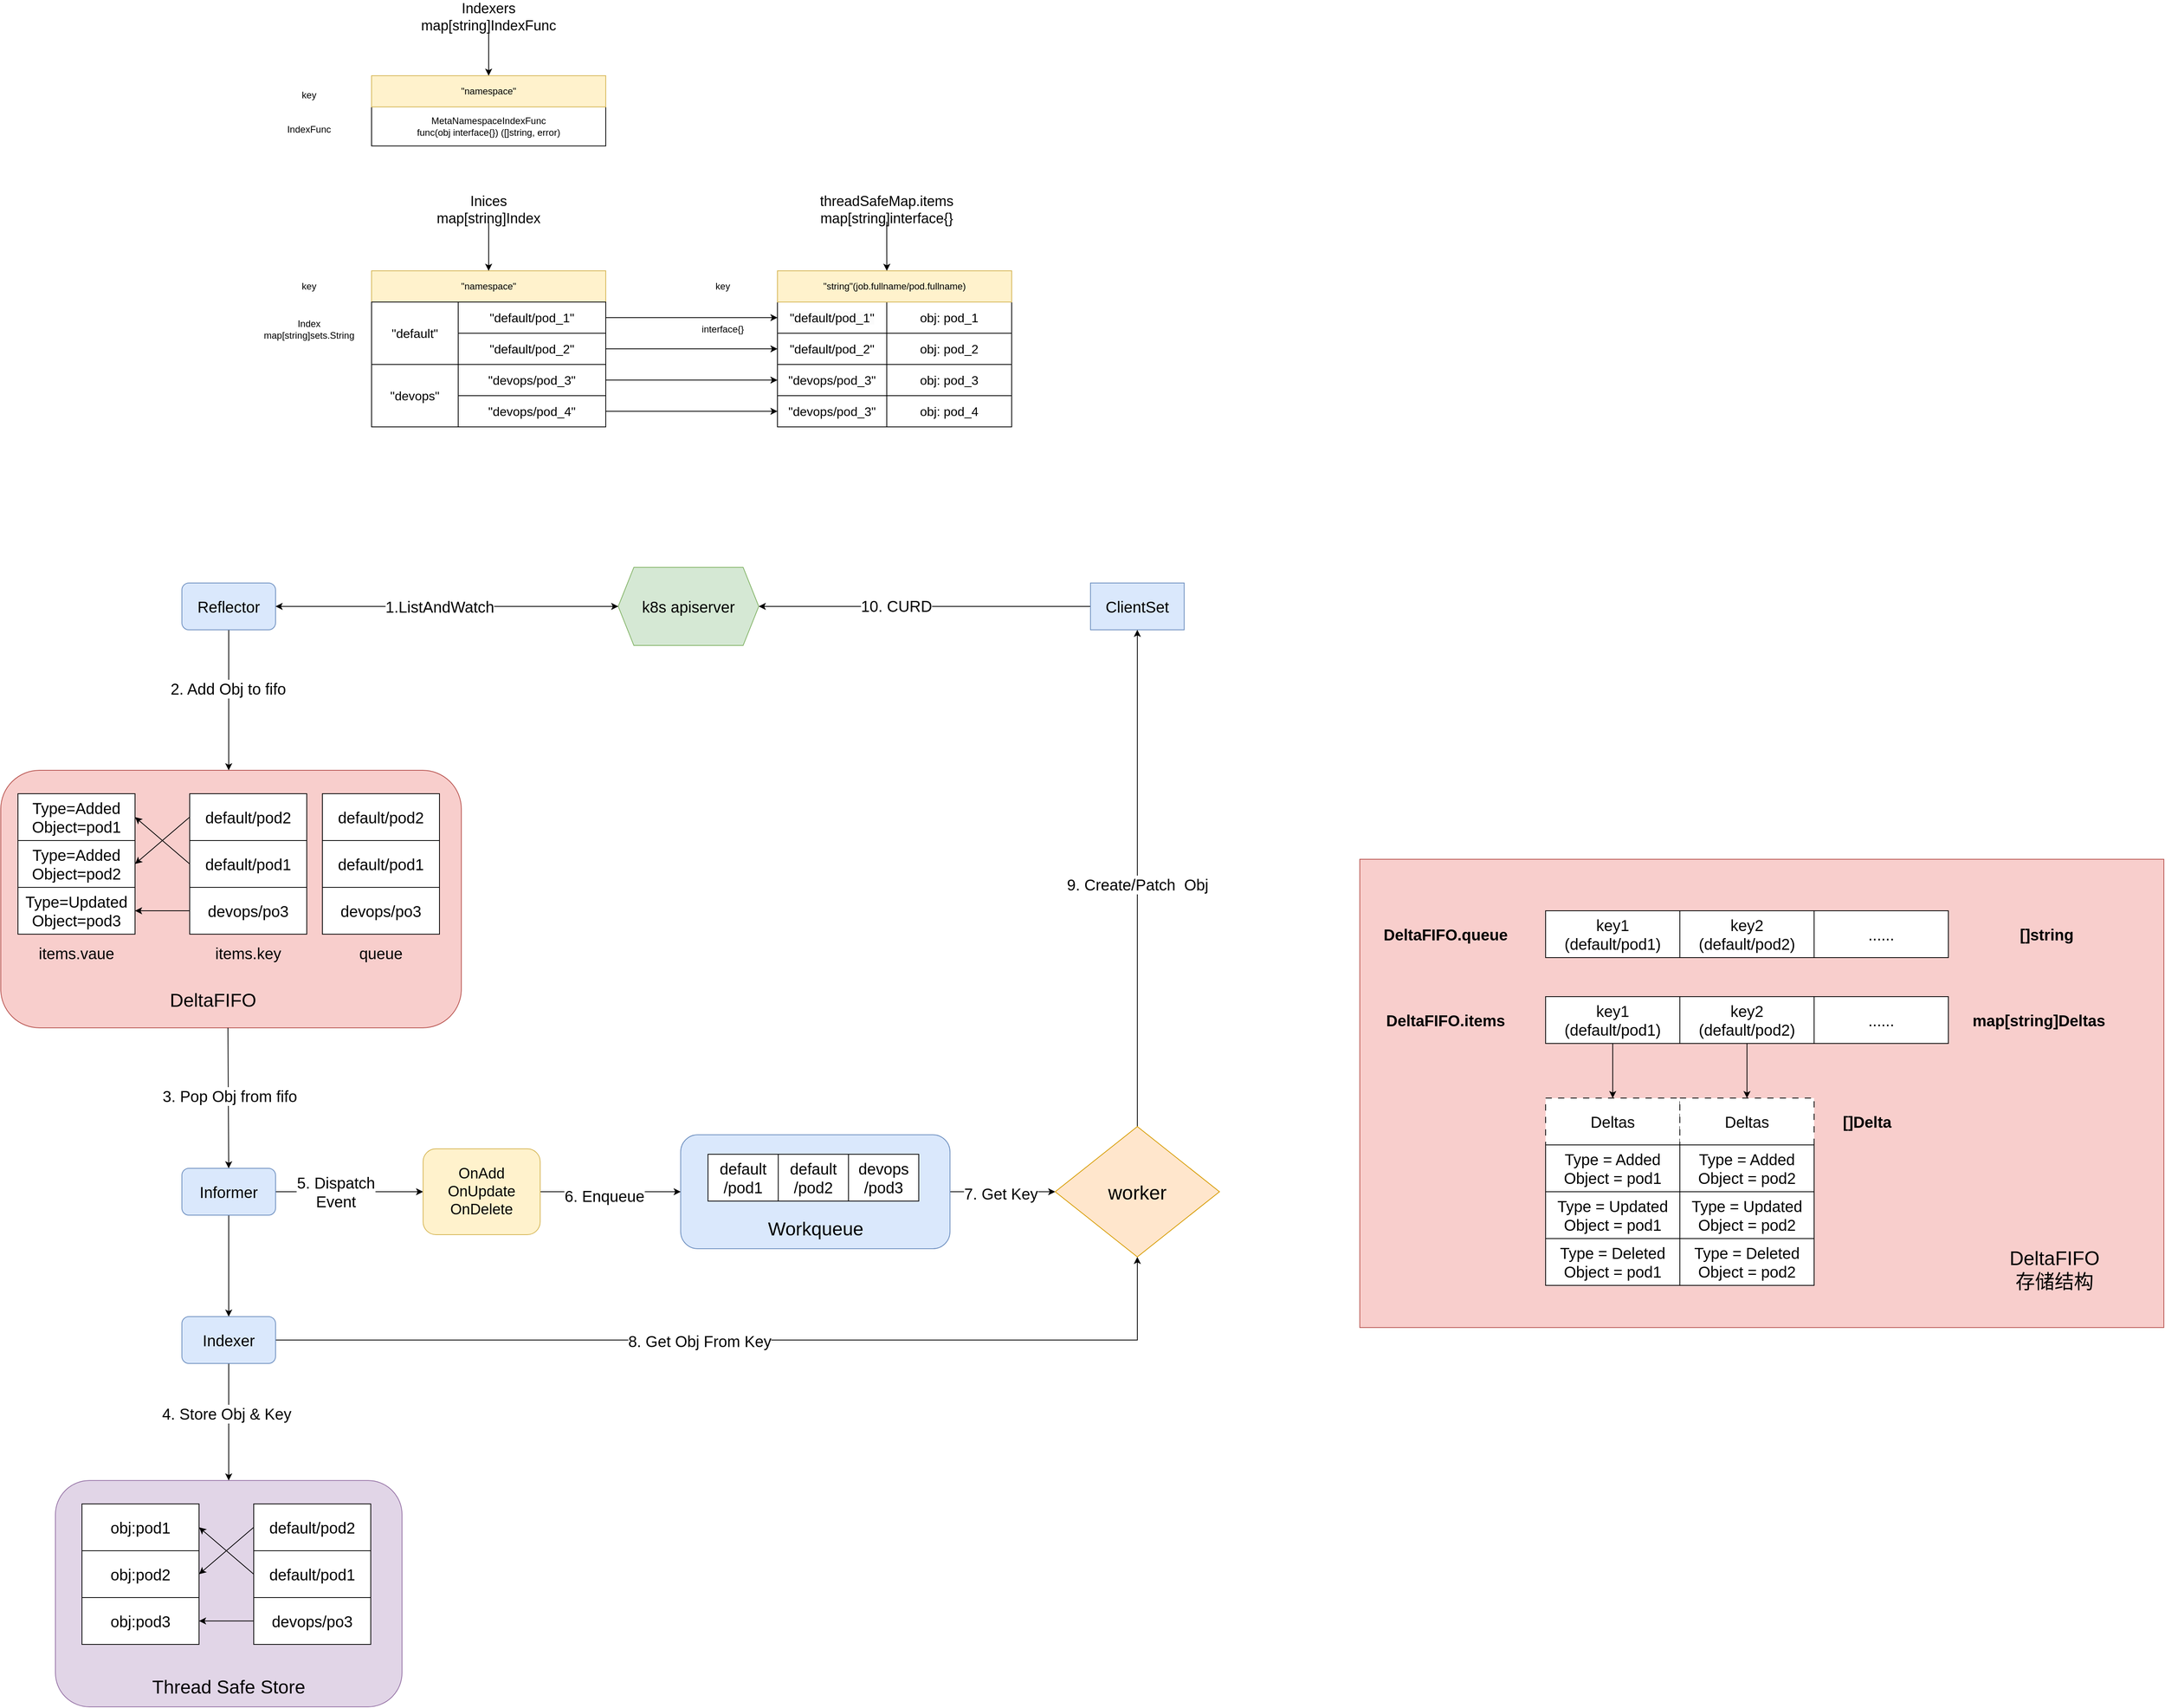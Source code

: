 <mxfile>
    <diagram id="RnHuC325a4hEHWrJK2lB" name="Page-1">
        <mxGraphModel dx="3220" dy="2670" grid="1" gridSize="10" guides="1" tooltips="1" connect="1" arrows="1" fold="1" page="1" pageScale="1" pageWidth="827" pageHeight="1169" math="0" shadow="0">
            <root>
                <mxCell id="0"/>
                <mxCell id="1" parent="0"/>
                <mxCell id="2" value="" style="rounded=0;whiteSpace=wrap;html=1;fillColor=#f8cecc;strokeColor=#b85450;" vertex="1" parent="1">
                    <mxGeometry x="1790" y="1154" width="1030" height="600" as="geometry"/>
                </mxCell>
                <mxCell id="3" style="edgeStyle=orthogonalEdgeStyle;rounded=0;orthogonalLoop=1;jettySize=auto;html=1;entryX=0;entryY=0.5;entryDx=0;entryDy=0;" edge="1" parent="1" source="5" target="110">
                    <mxGeometry relative="1" as="geometry"/>
                </mxCell>
                <mxCell id="4" value="&lt;font style=&quot;font-size: 20px;&quot;&gt;7. Get Key&lt;/font&gt;" style="edgeLabel;html=1;align=center;verticalAlign=middle;resizable=0;points=[];" vertex="1" connectable="0" parent="3">
                    <mxGeometry x="-0.164" y="-2" relative="1" as="geometry">
                        <mxPoint x="8" as="offset"/>
                    </mxGeometry>
                </mxCell>
                <mxCell id="5" value="" style="rounded=1;whiteSpace=wrap;html=1;fillColor=#dae8fc;strokeColor=#6c8ebf;" vertex="1" parent="1">
                    <mxGeometry x="920" y="1507" width="345" height="146" as="geometry"/>
                </mxCell>
                <mxCell id="6" value="" style="rounded=1;whiteSpace=wrap;html=1;fillColor=#f8cecc;strokeColor=#b85450;" vertex="1" parent="1">
                    <mxGeometry x="49" y="1040" width="590" height="330" as="geometry"/>
                </mxCell>
                <mxCell id="7" value="" style="rounded=1;whiteSpace=wrap;html=1;fillColor=#e1d5e7;strokeColor=#9673a6;" vertex="1" parent="1">
                    <mxGeometry x="119" y="1950" width="444" height="290" as="geometry"/>
                </mxCell>
                <mxCell id="8" style="edgeStyle=orthogonalEdgeStyle;rounded=0;orthogonalLoop=1;jettySize=auto;html=1;" edge="1" parent="1" target="82">
                    <mxGeometry relative="1" as="geometry">
                        <mxPoint x="340" y="1370" as="sourcePoint"/>
                    </mxGeometry>
                </mxCell>
                <mxCell id="9" value="&lt;font style=&quot;font-size: 20px;&quot;&gt;3. Pop Obj from fifo&lt;/font&gt;" style="edgeLabel;html=1;align=center;verticalAlign=middle;resizable=0;points=[];" vertex="1" connectable="0" parent="8">
                    <mxGeometry x="-0.047" y="1" relative="1" as="geometry">
                        <mxPoint y="1" as="offset"/>
                    </mxGeometry>
                </mxCell>
                <mxCell id="10" value="MetaNamespaceIndexFunc&lt;br&gt;func(obj interface{}) ([]string, error)" style="rounded=0;whiteSpace=wrap;html=1;" vertex="1" parent="1">
                    <mxGeometry x="524" y="190" width="300" height="50" as="geometry"/>
                </mxCell>
                <mxCell id="11" value="&quot;namespace&quot;" style="rounded=0;whiteSpace=wrap;html=1;fillColor=#fff2cc;strokeColor=#d6b656;" vertex="1" parent="1">
                    <mxGeometry x="524" y="150" width="300" height="40" as="geometry"/>
                </mxCell>
                <mxCell id="12" value="key" style="text;html=1;strokeColor=none;fillColor=none;align=center;verticalAlign=middle;whiteSpace=wrap;rounded=0;" vertex="1" parent="1">
                    <mxGeometry x="414" y="160" width="60" height="30" as="geometry"/>
                </mxCell>
                <mxCell id="13" value="IndexFunc" style="text;html=1;strokeColor=none;fillColor=none;align=center;verticalAlign=middle;whiteSpace=wrap;rounded=0;" vertex="1" parent="1">
                    <mxGeometry x="414" y="204" width="60" height="30" as="geometry"/>
                </mxCell>
                <mxCell id="14" value="" style="edgeStyle=orthogonalEdgeStyle;rounded=0;orthogonalLoop=1;jettySize=auto;html=1;" edge="1" parent="1" source="15" target="11">
                    <mxGeometry relative="1" as="geometry"/>
                </mxCell>
                <mxCell id="15" value="&lt;font style=&quot;font-size: 18px;&quot;&gt;Indexers&lt;br&gt;map[string]IndexFunc&lt;/font&gt;" style="text;html=1;strokeColor=none;fillColor=none;align=center;verticalAlign=middle;whiteSpace=wrap;rounded=0;" vertex="1" parent="1">
                    <mxGeometry x="644" y="60" width="60" height="30" as="geometry"/>
                </mxCell>
                <mxCell id="16" value="&quot;namespace&quot;" style="rounded=0;whiteSpace=wrap;html=1;fillColor=#fff2cc;strokeColor=#d6b656;" vertex="1" parent="1">
                    <mxGeometry x="524" y="400" width="300" height="40" as="geometry"/>
                </mxCell>
                <mxCell id="17" value="key" style="text;html=1;strokeColor=none;fillColor=none;align=center;verticalAlign=middle;whiteSpace=wrap;rounded=0;" vertex="1" parent="1">
                    <mxGeometry x="414" y="405" width="60" height="30" as="geometry"/>
                </mxCell>
                <mxCell id="18" value="Index&lt;br&gt;map[string]sets.String" style="text;html=1;strokeColor=none;fillColor=none;align=center;verticalAlign=middle;whiteSpace=wrap;rounded=0;" vertex="1" parent="1">
                    <mxGeometry x="414" y="460" width="60" height="30" as="geometry"/>
                </mxCell>
                <mxCell id="19" value="" style="edgeStyle=orthogonalEdgeStyle;rounded=0;orthogonalLoop=1;jettySize=auto;html=1;" edge="1" parent="1" source="20" target="16">
                    <mxGeometry relative="1" as="geometry"/>
                </mxCell>
                <mxCell id="20" value="Inices&lt;br style=&quot;font-size: 18px;&quot;&gt;map[string]Index" style="text;html=1;strokeColor=none;fillColor=none;align=center;verticalAlign=middle;whiteSpace=wrap;rounded=0;fontSize=18;" vertex="1" parent="1">
                    <mxGeometry x="644" y="307" width="60" height="30" as="geometry"/>
                </mxCell>
                <mxCell id="21" value="" style="shape=table;startSize=0;container=1;collapsible=0;childLayout=tableLayout;fontSize=16;" vertex="1" parent="1">
                    <mxGeometry x="524" y="440" width="300" height="160" as="geometry"/>
                </mxCell>
                <mxCell id="22" value="" style="shape=tableRow;horizontal=0;startSize=0;swimlaneHead=0;swimlaneBody=0;strokeColor=inherit;top=0;left=0;bottom=0;right=0;collapsible=0;dropTarget=0;fillColor=none;points=[[0,0.5],[1,0.5]];portConstraint=eastwest;fontSize=16;" vertex="1" parent="21">
                    <mxGeometry width="300" height="40" as="geometry"/>
                </mxCell>
                <mxCell id="23" value="&quot;default&quot;" style="shape=partialRectangle;html=1;whiteSpace=wrap;connectable=0;strokeColor=inherit;overflow=hidden;fillColor=none;top=0;left=0;bottom=0;right=0;pointerEvents=1;fontSize=16;rowspan=2;colspan=1;" vertex="1" parent="22">
                    <mxGeometry width="111" height="80" as="geometry">
                        <mxRectangle width="111" height="40" as="alternateBounds"/>
                    </mxGeometry>
                </mxCell>
                <mxCell id="24" value="&quot;default/pod_1&quot;" style="shape=partialRectangle;html=1;whiteSpace=wrap;connectable=0;strokeColor=inherit;overflow=hidden;fillColor=none;top=0;left=0;bottom=0;right=0;pointerEvents=1;fontSize=16;" vertex="1" parent="22">
                    <mxGeometry x="111" width="189" height="40" as="geometry">
                        <mxRectangle width="189" height="40" as="alternateBounds"/>
                    </mxGeometry>
                </mxCell>
                <mxCell id="25" value="" style="shape=tableRow;horizontal=0;startSize=0;swimlaneHead=0;swimlaneBody=0;strokeColor=inherit;top=0;left=0;bottom=0;right=0;collapsible=0;dropTarget=0;fillColor=none;points=[[0,0.5],[1,0.5]];portConstraint=eastwest;fontSize=16;" vertex="1" parent="21">
                    <mxGeometry y="40" width="300" height="40" as="geometry"/>
                </mxCell>
                <mxCell id="26" value="" style="shape=partialRectangle;html=1;whiteSpace=wrap;connectable=0;strokeColor=inherit;overflow=hidden;fillColor=none;top=0;left=0;bottom=0;right=0;pointerEvents=1;fontSize=16;" vertex="1" visible="0" parent="25">
                    <mxGeometry width="111" height="40" as="geometry">
                        <mxRectangle width="111" height="40" as="alternateBounds"/>
                    </mxGeometry>
                </mxCell>
                <mxCell id="27" value="&quot;default/pod_2&quot;" style="shape=partialRectangle;html=1;whiteSpace=wrap;connectable=0;strokeColor=inherit;overflow=hidden;fillColor=none;top=0;left=0;bottom=0;right=0;pointerEvents=1;fontSize=16;" vertex="1" parent="25">
                    <mxGeometry x="111" width="189" height="40" as="geometry">
                        <mxRectangle width="189" height="40" as="alternateBounds"/>
                    </mxGeometry>
                </mxCell>
                <mxCell id="28" value="" style="shape=tableRow;horizontal=0;startSize=0;swimlaneHead=0;swimlaneBody=0;strokeColor=inherit;top=0;left=0;bottom=0;right=0;collapsible=0;dropTarget=0;fillColor=none;points=[[0,0.5],[1,0.5]];portConstraint=eastwest;fontSize=16;" vertex="1" parent="21">
                    <mxGeometry y="80" width="300" height="40" as="geometry"/>
                </mxCell>
                <mxCell id="29" value="&quot;devops&quot;" style="shape=partialRectangle;html=1;whiteSpace=wrap;connectable=0;strokeColor=inherit;overflow=hidden;fillColor=none;top=0;left=0;bottom=0;right=0;pointerEvents=1;fontSize=16;rowspan=2;colspan=1;" vertex="1" parent="28">
                    <mxGeometry width="111" height="80" as="geometry">
                        <mxRectangle width="111" height="40" as="alternateBounds"/>
                    </mxGeometry>
                </mxCell>
                <mxCell id="30" value="&quot;devops/pod_3&quot;" style="shape=partialRectangle;html=1;whiteSpace=wrap;connectable=0;strokeColor=inherit;overflow=hidden;fillColor=none;top=0;left=0;bottom=0;right=0;pointerEvents=1;fontSize=16;" vertex="1" parent="28">
                    <mxGeometry x="111" width="189" height="40" as="geometry">
                        <mxRectangle width="189" height="40" as="alternateBounds"/>
                    </mxGeometry>
                </mxCell>
                <mxCell id="31" style="shape=tableRow;horizontal=0;startSize=0;swimlaneHead=0;swimlaneBody=0;strokeColor=inherit;top=0;left=0;bottom=0;right=0;collapsible=0;dropTarget=0;fillColor=none;points=[[0,0.5],[1,0.5]];portConstraint=eastwest;fontSize=16;" vertex="1" parent="21">
                    <mxGeometry y="120" width="300" height="40" as="geometry"/>
                </mxCell>
                <mxCell id="32" style="shape=partialRectangle;html=1;whiteSpace=wrap;connectable=0;strokeColor=inherit;overflow=hidden;fillColor=none;top=0;left=0;bottom=0;right=0;pointerEvents=1;fontSize=16;" vertex="1" visible="0" parent="31">
                    <mxGeometry width="111" height="40" as="geometry">
                        <mxRectangle width="111" height="40" as="alternateBounds"/>
                    </mxGeometry>
                </mxCell>
                <mxCell id="33" value="&quot;devops/pod_4&quot;" style="shape=partialRectangle;html=1;whiteSpace=wrap;connectable=0;strokeColor=inherit;overflow=hidden;fillColor=none;top=0;left=0;bottom=0;right=0;pointerEvents=1;fontSize=16;" vertex="1" parent="31">
                    <mxGeometry x="111" width="189" height="40" as="geometry">
                        <mxRectangle width="189" height="40" as="alternateBounds"/>
                    </mxGeometry>
                </mxCell>
                <mxCell id="34" value="" style="shape=table;startSize=0;container=1;collapsible=0;childLayout=tableLayout;fontSize=16;" vertex="1" parent="1">
                    <mxGeometry x="1044" y="440" width="300" height="160" as="geometry"/>
                </mxCell>
                <mxCell id="35" value="" style="shape=tableRow;horizontal=0;startSize=0;swimlaneHead=0;swimlaneBody=0;strokeColor=inherit;top=0;left=0;bottom=0;right=0;collapsible=0;dropTarget=0;fillColor=none;points=[[0,0.5],[1,0.5]];portConstraint=eastwest;fontSize=16;" vertex="1" parent="34">
                    <mxGeometry width="300" height="40" as="geometry"/>
                </mxCell>
                <mxCell id="36" value="&lt;meta charset=&quot;utf-8&quot;&gt;&lt;span style=&quot;color: rgb(0, 0, 0); font-family: Helvetica; font-size: 16px; font-style: normal; font-variant-ligatures: normal; font-variant-caps: normal; font-weight: 400; letter-spacing: normal; orphans: 2; text-align: center; text-indent: 0px; text-transform: none; widows: 2; word-spacing: 0px; -webkit-text-stroke-width: 0px; background-color: rgb(251, 251, 251); text-decoration-thickness: initial; text-decoration-style: initial; text-decoration-color: initial; float: none; display: inline !important;&quot;&gt;&quot;default/pod_1&quot;&lt;/span&gt;" style="shape=partialRectangle;html=1;whiteSpace=wrap;connectable=0;strokeColor=inherit;overflow=hidden;fillColor=none;top=0;left=0;bottom=0;right=0;pointerEvents=1;fontSize=16;" vertex="1" parent="35">
                    <mxGeometry width="140" height="40" as="geometry">
                        <mxRectangle width="140" height="40" as="alternateBounds"/>
                    </mxGeometry>
                </mxCell>
                <mxCell id="37" value="obj: pod_1" style="shape=partialRectangle;html=1;whiteSpace=wrap;connectable=0;strokeColor=inherit;overflow=hidden;fillColor=none;top=0;left=0;bottom=0;right=0;pointerEvents=1;fontSize=16;" vertex="1" parent="35">
                    <mxGeometry x="140" width="160" height="40" as="geometry">
                        <mxRectangle width="160" height="40" as="alternateBounds"/>
                    </mxGeometry>
                </mxCell>
                <mxCell id="38" value="" style="shape=tableRow;horizontal=0;startSize=0;swimlaneHead=0;swimlaneBody=0;strokeColor=inherit;top=0;left=0;bottom=0;right=0;collapsible=0;dropTarget=0;fillColor=none;points=[[0,0.5],[1,0.5]];portConstraint=eastwest;fontSize=16;" vertex="1" parent="34">
                    <mxGeometry y="40" width="300" height="40" as="geometry"/>
                </mxCell>
                <mxCell id="39" value="&quot;default/pod_2&quot;" style="shape=partialRectangle;html=1;whiteSpace=wrap;connectable=0;strokeColor=inherit;overflow=hidden;fillColor=none;top=0;left=0;bottom=0;right=0;pointerEvents=1;fontSize=16;" vertex="1" parent="38">
                    <mxGeometry width="140" height="40" as="geometry">
                        <mxRectangle width="140" height="40" as="alternateBounds"/>
                    </mxGeometry>
                </mxCell>
                <mxCell id="40" value="obj: pod_2" style="shape=partialRectangle;html=1;whiteSpace=wrap;connectable=0;strokeColor=inherit;overflow=hidden;fillColor=none;top=0;left=0;bottom=0;right=0;pointerEvents=1;fontSize=16;" vertex="1" parent="38">
                    <mxGeometry x="140" width="160" height="40" as="geometry">
                        <mxRectangle width="160" height="40" as="alternateBounds"/>
                    </mxGeometry>
                </mxCell>
                <mxCell id="41" value="" style="shape=tableRow;horizontal=0;startSize=0;swimlaneHead=0;swimlaneBody=0;strokeColor=inherit;top=0;left=0;bottom=0;right=0;collapsible=0;dropTarget=0;fillColor=none;points=[[0,0.5],[1,0.5]];portConstraint=eastwest;fontSize=16;" vertex="1" parent="34">
                    <mxGeometry y="80" width="300" height="40" as="geometry"/>
                </mxCell>
                <mxCell id="42" value="&quot;devops/pod_3&quot;" style="shape=partialRectangle;html=1;whiteSpace=wrap;connectable=0;strokeColor=inherit;overflow=hidden;fillColor=none;top=0;left=0;bottom=0;right=0;pointerEvents=1;fontSize=16;" vertex="1" parent="41">
                    <mxGeometry width="140" height="40" as="geometry">
                        <mxRectangle width="140" height="40" as="alternateBounds"/>
                    </mxGeometry>
                </mxCell>
                <mxCell id="43" value="obj: pod_3" style="shape=partialRectangle;html=1;whiteSpace=wrap;connectable=0;strokeColor=inherit;overflow=hidden;fillColor=none;top=0;left=0;bottom=0;right=0;pointerEvents=1;fontSize=16;" vertex="1" parent="41">
                    <mxGeometry x="140" width="160" height="40" as="geometry">
                        <mxRectangle width="160" height="40" as="alternateBounds"/>
                    </mxGeometry>
                </mxCell>
                <mxCell id="44" style="shape=tableRow;horizontal=0;startSize=0;swimlaneHead=0;swimlaneBody=0;strokeColor=inherit;top=0;left=0;bottom=0;right=0;collapsible=0;dropTarget=0;fillColor=none;points=[[0,0.5],[1,0.5]];portConstraint=eastwest;fontSize=16;" vertex="1" parent="34">
                    <mxGeometry y="120" width="300" height="40" as="geometry"/>
                </mxCell>
                <mxCell id="45" value="&quot;devops/pod_3&quot;" style="shape=partialRectangle;html=1;whiteSpace=wrap;connectable=0;strokeColor=inherit;overflow=hidden;fillColor=none;top=0;left=0;bottom=0;right=0;pointerEvents=1;fontSize=16;" vertex="1" parent="44">
                    <mxGeometry width="140" height="40" as="geometry">
                        <mxRectangle width="140" height="40" as="alternateBounds"/>
                    </mxGeometry>
                </mxCell>
                <mxCell id="46" value="obj: pod_4" style="shape=partialRectangle;html=1;whiteSpace=wrap;connectable=0;strokeColor=inherit;overflow=hidden;fillColor=none;top=0;left=0;bottom=0;right=0;pointerEvents=1;fontSize=16;" vertex="1" parent="44">
                    <mxGeometry x="140" width="160" height="40" as="geometry">
                        <mxRectangle width="160" height="40" as="alternateBounds"/>
                    </mxGeometry>
                </mxCell>
                <mxCell id="47" value="&quot;string&quot;(job.fullname/pod.fullname)" style="rounded=0;whiteSpace=wrap;html=1;fillColor=#fff2cc;strokeColor=#d6b656;" vertex="1" parent="1">
                    <mxGeometry x="1044" y="400" width="300" height="40" as="geometry"/>
                </mxCell>
                <mxCell id="48" value="key" style="text;html=1;strokeColor=none;fillColor=none;align=center;verticalAlign=middle;whiteSpace=wrap;rounded=0;" vertex="1" parent="1">
                    <mxGeometry x="944" y="405" width="60" height="30" as="geometry"/>
                </mxCell>
                <mxCell id="49" value="interface{}" style="text;html=1;strokeColor=none;fillColor=none;align=center;verticalAlign=middle;whiteSpace=wrap;rounded=0;" vertex="1" parent="1">
                    <mxGeometry x="944" y="460" width="60" height="30" as="geometry"/>
                </mxCell>
                <mxCell id="50" value="&lt;font style=&quot;font-size: 18px;&quot;&gt;threadSafeMap.items&lt;br&gt;map[string]interface{}&lt;/font&gt;" style="text;html=1;strokeColor=none;fillColor=none;align=center;verticalAlign=middle;whiteSpace=wrap;rounded=0;" vertex="1" parent="1">
                    <mxGeometry x="1154" y="307" width="60" height="30" as="geometry"/>
                </mxCell>
                <mxCell id="51" style="edgeStyle=orthogonalEdgeStyle;rounded=0;orthogonalLoop=1;jettySize=auto;html=1;entryX=0.467;entryY=0;entryDx=0;entryDy=0;entryPerimeter=0;" edge="1" parent="1" source="50" target="47">
                    <mxGeometry relative="1" as="geometry"/>
                </mxCell>
                <mxCell id="52" style="edgeStyle=orthogonalEdgeStyle;rounded=0;orthogonalLoop=1;jettySize=auto;html=1;entryX=0;entryY=0.5;entryDx=0;entryDy=0;" edge="1" parent="1" source="22" target="35">
                    <mxGeometry relative="1" as="geometry"/>
                </mxCell>
                <mxCell id="53" style="edgeStyle=orthogonalEdgeStyle;rounded=0;orthogonalLoop=1;jettySize=auto;html=1;entryX=0;entryY=0.5;entryDx=0;entryDy=0;" edge="1" parent="1" source="25" target="38">
                    <mxGeometry relative="1" as="geometry"/>
                </mxCell>
                <mxCell id="54" style="edgeStyle=orthogonalEdgeStyle;rounded=0;orthogonalLoop=1;jettySize=auto;html=1;" edge="1" parent="1" source="28" target="41">
                    <mxGeometry relative="1" as="geometry"/>
                </mxCell>
                <mxCell id="55" style="edgeStyle=orthogonalEdgeStyle;rounded=0;orthogonalLoop=1;jettySize=auto;html=1;entryX=0;entryY=0.5;entryDx=0;entryDy=0;" edge="1" parent="1" source="31" target="44">
                    <mxGeometry relative="1" as="geometry"/>
                </mxCell>
                <mxCell id="56" style="edgeStyle=orthogonalEdgeStyle;rounded=0;orthogonalLoop=1;jettySize=auto;html=1;entryX=1;entryY=0.5;entryDx=0;entryDy=0;" edge="1" parent="1" source="57" target="62">
                    <mxGeometry relative="1" as="geometry"/>
                </mxCell>
                <mxCell id="57" value="&lt;font style=&quot;font-size: 20px;&quot;&gt;k8s apiserver&lt;/font&gt;" style="shape=hexagon;perimeter=hexagonPerimeter2;whiteSpace=wrap;html=1;fixedSize=1;fillColor=#d5e8d4;strokeColor=#82b366;" vertex="1" parent="1">
                    <mxGeometry x="840" y="780" width="180" height="100" as="geometry"/>
                </mxCell>
                <mxCell id="58" style="edgeStyle=orthogonalEdgeStyle;rounded=0;orthogonalLoop=1;jettySize=auto;html=1;" edge="1" parent="1" source="62">
                    <mxGeometry relative="1" as="geometry">
                        <mxPoint x="341" y="1040" as="targetPoint"/>
                    </mxGeometry>
                </mxCell>
                <mxCell id="59" value="&lt;font style=&quot;font-size: 20px;&quot;&gt;2. Add Obj to fifo&lt;/font&gt;" style="edgeLabel;html=1;align=center;verticalAlign=middle;resizable=0;points=[];" vertex="1" connectable="0" parent="58">
                    <mxGeometry x="-0.188" y="-1" relative="1" as="geometry">
                        <mxPoint y="1" as="offset"/>
                    </mxGeometry>
                </mxCell>
                <mxCell id="60" style="edgeStyle=orthogonalEdgeStyle;rounded=0;orthogonalLoop=1;jettySize=auto;html=1;" edge="1" parent="1" source="62" target="57">
                    <mxGeometry relative="1" as="geometry"/>
                </mxCell>
                <mxCell id="61" value="&lt;font style=&quot;font-size: 20px;&quot;&gt;1.ListAndWatch&lt;/font&gt;" style="edgeLabel;html=1;align=center;verticalAlign=middle;resizable=0;points=[];" vertex="1" connectable="0" parent="60">
                    <mxGeometry x="-0.171" y="-6" relative="1" as="geometry">
                        <mxPoint x="28" y="-6" as="offset"/>
                    </mxGeometry>
                </mxCell>
                <mxCell id="62" value="&lt;font style=&quot;font-size: 20px;&quot;&gt;Reflector&lt;/font&gt;" style="rounded=1;whiteSpace=wrap;html=1;fillColor=#dae8fc;strokeColor=#6c8ebf;" vertex="1" parent="1">
                    <mxGeometry x="281" y="800" width="120" height="60" as="geometry"/>
                </mxCell>
                <mxCell id="63" value="&lt;font style=&quot;font-size: 20px;&quot;&gt;Type=Added&lt;/font&gt;&lt;div style=&quot;font-size: 20px;&quot;&gt;&lt;font style=&quot;font-size: 20px;&quot;&gt;Object=pod1&lt;/font&gt;&lt;/div&gt;" style="rounded=0;whiteSpace=wrap;html=1;" vertex="1" parent="1">
                    <mxGeometry x="71" y="1070" width="150" height="60" as="geometry"/>
                </mxCell>
                <mxCell id="64" value="&lt;font style=&quot;font-size: 20px;&quot;&gt;Type=Added&lt;/font&gt;&lt;div style=&quot;font-size: 20px;&quot;&gt;&lt;font style=&quot;font-size: 20px;&quot;&gt;Object=pod2&lt;/font&gt;&lt;/div&gt;" style="rounded=0;whiteSpace=wrap;html=1;" vertex="1" parent="1">
                    <mxGeometry x="71" y="1130" width="150" height="60" as="geometry"/>
                </mxCell>
                <mxCell id="65" value="&lt;font style=&quot;font-size: 20px;&quot;&gt;Type=Updated&lt;/font&gt;&lt;div style=&quot;font-size: 20px;&quot;&gt;&lt;font style=&quot;font-size: 20px;&quot;&gt;Object=pod3&lt;/font&gt;&lt;/div&gt;" style="rounded=0;whiteSpace=wrap;html=1;" vertex="1" parent="1">
                    <mxGeometry x="71" y="1190" width="150" height="60" as="geometry"/>
                </mxCell>
                <mxCell id="66" style="rounded=0;orthogonalLoop=1;jettySize=auto;html=1;exitX=0;exitY=0.5;exitDx=0;exitDy=0;entryX=1;entryY=0.5;entryDx=0;entryDy=0;" edge="1" parent="1" source="67" target="64">
                    <mxGeometry relative="1" as="geometry"/>
                </mxCell>
                <mxCell id="67" value="&lt;span style=&quot;font-size: 20px;&quot;&gt;default/pod2&lt;/span&gt;" style="rounded=0;whiteSpace=wrap;html=1;" vertex="1" parent="1">
                    <mxGeometry x="291" y="1070" width="150" height="60" as="geometry"/>
                </mxCell>
                <mxCell id="68" style="rounded=0;orthogonalLoop=1;jettySize=auto;html=1;entryX=1;entryY=0.5;entryDx=0;entryDy=0;exitX=0;exitY=0.5;exitDx=0;exitDy=0;" edge="1" parent="1" source="69" target="63">
                    <mxGeometry relative="1" as="geometry"/>
                </mxCell>
                <mxCell id="69" value="&lt;span style=&quot;font-size: 20px;&quot;&gt;default/pod1&lt;/span&gt;" style="rounded=0;whiteSpace=wrap;html=1;" vertex="1" parent="1">
                    <mxGeometry x="291" y="1130" width="150" height="60" as="geometry"/>
                </mxCell>
                <mxCell id="70" style="edgeStyle=orthogonalEdgeStyle;rounded=0;orthogonalLoop=1;jettySize=auto;html=1;entryX=1;entryY=0.5;entryDx=0;entryDy=0;" edge="1" parent="1" source="71" target="65">
                    <mxGeometry relative="1" as="geometry"/>
                </mxCell>
                <mxCell id="71" value="&lt;span style=&quot;font-size: 20px;&quot;&gt;devops/po3&lt;/span&gt;" style="rounded=0;whiteSpace=wrap;html=1;" vertex="1" parent="1">
                    <mxGeometry x="291" y="1190" width="150" height="60" as="geometry"/>
                </mxCell>
                <mxCell id="72" value="&lt;span style=&quot;font-size: 20px;&quot;&gt;default/pod2&lt;/span&gt;" style="rounded=0;whiteSpace=wrap;html=1;" vertex="1" parent="1">
                    <mxGeometry x="461" y="1070" width="150" height="60" as="geometry"/>
                </mxCell>
                <mxCell id="73" value="&lt;span style=&quot;font-size: 20px;&quot;&gt;default/pod1&lt;/span&gt;" style="rounded=0;whiteSpace=wrap;html=1;" vertex="1" parent="1">
                    <mxGeometry x="461" y="1130" width="150" height="60" as="geometry"/>
                </mxCell>
                <mxCell id="74" value="&lt;span style=&quot;font-size: 20px;&quot;&gt;devops/po3&lt;/span&gt;" style="rounded=0;whiteSpace=wrap;html=1;" vertex="1" parent="1">
                    <mxGeometry x="461" y="1190" width="150" height="60" as="geometry"/>
                </mxCell>
                <mxCell id="75" value="&lt;font style=&quot;font-size: 20px;&quot;&gt;items.vaue&lt;/font&gt;" style="text;html=1;align=center;verticalAlign=middle;whiteSpace=wrap;rounded=0;" vertex="1" parent="1">
                    <mxGeometry x="116" y="1259" width="60" height="30" as="geometry"/>
                </mxCell>
                <mxCell id="76" value="&lt;font style=&quot;font-size: 20px;&quot;&gt;items.key&lt;/font&gt;" style="text;html=1;align=center;verticalAlign=middle;whiteSpace=wrap;rounded=0;" vertex="1" parent="1">
                    <mxGeometry x="336" y="1259" width="60" height="30" as="geometry"/>
                </mxCell>
                <mxCell id="77" value="&lt;span style=&quot;font-size: 20px;&quot;&gt;queue&lt;/span&gt;" style="text;html=1;align=center;verticalAlign=middle;whiteSpace=wrap;rounded=0;" vertex="1" parent="1">
                    <mxGeometry x="506" y="1259" width="60" height="30" as="geometry"/>
                </mxCell>
                <mxCell id="78" value="&lt;font style=&quot;font-size: 24px;&quot;&gt;DeltaFIFO&lt;/font&gt;" style="text;html=1;align=center;verticalAlign=middle;whiteSpace=wrap;rounded=0;" vertex="1" parent="1">
                    <mxGeometry x="291" y="1320" width="60" height="30" as="geometry"/>
                </mxCell>
                <mxCell id="79" style="edgeStyle=orthogonalEdgeStyle;rounded=0;orthogonalLoop=1;jettySize=auto;html=1;" edge="1" parent="1" source="82" target="87">
                    <mxGeometry relative="1" as="geometry"/>
                </mxCell>
                <mxCell id="80" style="edgeStyle=orthogonalEdgeStyle;rounded=0;orthogonalLoop=1;jettySize=auto;html=1;entryX=0;entryY=0.5;entryDx=0;entryDy=0;" edge="1" parent="1" source="82" target="100">
                    <mxGeometry relative="1" as="geometry"/>
                </mxCell>
                <mxCell id="81" value="&lt;font style=&quot;font-size: 20px;&quot;&gt;5. Dispatch&lt;/font&gt;&lt;div style=&quot;font-size: 20px;&quot;&gt;&lt;font style=&quot;font-size: 20px;&quot;&gt;Event&lt;/font&gt;&lt;/div&gt;" style="edgeLabel;html=1;align=center;verticalAlign=middle;resizable=0;points=[];" vertex="1" connectable="0" parent="80">
                    <mxGeometry x="-0.187" relative="1" as="geometry">
                        <mxPoint as="offset"/>
                    </mxGeometry>
                </mxCell>
                <mxCell id="82" value="&lt;font style=&quot;font-size: 20px;&quot;&gt;Informer&lt;/font&gt;" style="rounded=1;whiteSpace=wrap;html=1;fillColor=#dae8fc;strokeColor=#6c8ebf;" vertex="1" parent="1">
                    <mxGeometry x="281" y="1550" width="120" height="60" as="geometry"/>
                </mxCell>
                <mxCell id="83" style="edgeStyle=orthogonalEdgeStyle;rounded=0;orthogonalLoop=1;jettySize=auto;html=1;entryX=0.5;entryY=0;entryDx=0;entryDy=0;" edge="1" parent="1" source="87" target="7">
                    <mxGeometry relative="1" as="geometry"/>
                </mxCell>
                <mxCell id="84" value="&lt;font style=&quot;font-size: 20px;&quot;&gt;4. Store Obj &amp;amp; Key&lt;/font&gt;" style="edgeLabel;html=1;align=center;verticalAlign=middle;resizable=0;points=[];" vertex="1" connectable="0" parent="83">
                    <mxGeometry x="-0.169" y="-3" relative="1" as="geometry">
                        <mxPoint y="1" as="offset"/>
                    </mxGeometry>
                </mxCell>
                <mxCell id="85" style="edgeStyle=orthogonalEdgeStyle;rounded=0;orthogonalLoop=1;jettySize=auto;html=1;entryX=0.5;entryY=1;entryDx=0;entryDy=0;" edge="1" parent="1" source="87" target="110">
                    <mxGeometry relative="1" as="geometry"/>
                </mxCell>
                <mxCell id="86" value="&lt;font style=&quot;font-size: 20px;&quot;&gt;8. Get Obj From Key&lt;/font&gt;" style="edgeLabel;html=1;align=center;verticalAlign=middle;resizable=0;points=[];" vertex="1" connectable="0" parent="85">
                    <mxGeometry x="-0.104" y="-1" relative="1" as="geometry">
                        <mxPoint as="offset"/>
                    </mxGeometry>
                </mxCell>
                <mxCell id="87" value="&lt;font style=&quot;font-size: 20px;&quot;&gt;Indexer&lt;/font&gt;" style="rounded=1;whiteSpace=wrap;html=1;fillColor=#dae8fc;strokeColor=#6c8ebf;" vertex="1" parent="1">
                    <mxGeometry x="281" y="1740" width="120" height="60" as="geometry"/>
                </mxCell>
                <mxCell id="88" value="&lt;span style=&quot;font-size: 20px;&quot;&gt;obj:pod1&lt;/span&gt;" style="rounded=0;whiteSpace=wrap;html=1;" vertex="1" parent="1">
                    <mxGeometry x="153" y="1980" width="150" height="60" as="geometry"/>
                </mxCell>
                <mxCell id="89" value="&lt;span style=&quot;font-size: 20px;&quot;&gt;obj:pod2&lt;/span&gt;" style="rounded=0;whiteSpace=wrap;html=1;" vertex="1" parent="1">
                    <mxGeometry x="153" y="2040" width="150" height="60" as="geometry"/>
                </mxCell>
                <mxCell id="90" value="&lt;span style=&quot;font-size: 20px;&quot;&gt;obj:pod3&lt;/span&gt;" style="rounded=0;whiteSpace=wrap;html=1;" vertex="1" parent="1">
                    <mxGeometry x="153" y="2100" width="150" height="60" as="geometry"/>
                </mxCell>
                <mxCell id="91" style="rounded=0;orthogonalLoop=1;jettySize=auto;html=1;exitX=0;exitY=0.5;exitDx=0;exitDy=0;entryX=1;entryY=0.5;entryDx=0;entryDy=0;" edge="1" parent="1" source="92" target="89">
                    <mxGeometry relative="1" as="geometry"/>
                </mxCell>
                <mxCell id="92" value="&lt;span style=&quot;font-size: 20px;&quot;&gt;default/pod2&lt;/span&gt;" style="rounded=0;whiteSpace=wrap;html=1;" vertex="1" parent="1">
                    <mxGeometry x="373" y="1980" width="150" height="60" as="geometry"/>
                </mxCell>
                <mxCell id="93" style="rounded=0;orthogonalLoop=1;jettySize=auto;html=1;entryX=1;entryY=0.5;entryDx=0;entryDy=0;exitX=0;exitY=0.5;exitDx=0;exitDy=0;" edge="1" parent="1" source="94" target="88">
                    <mxGeometry relative="1" as="geometry"/>
                </mxCell>
                <mxCell id="94" value="&lt;span style=&quot;font-size: 20px;&quot;&gt;default/pod1&lt;/span&gt;" style="rounded=0;whiteSpace=wrap;html=1;" vertex="1" parent="1">
                    <mxGeometry x="373" y="2040" width="150" height="60" as="geometry"/>
                </mxCell>
                <mxCell id="95" style="edgeStyle=orthogonalEdgeStyle;rounded=0;orthogonalLoop=1;jettySize=auto;html=1;entryX=1;entryY=0.5;entryDx=0;entryDy=0;" edge="1" parent="1" source="96" target="90">
                    <mxGeometry relative="1" as="geometry"/>
                </mxCell>
                <mxCell id="96" value="&lt;span style=&quot;font-size: 20px;&quot;&gt;devops/po3&lt;/span&gt;" style="rounded=0;whiteSpace=wrap;html=1;" vertex="1" parent="1">
                    <mxGeometry x="373" y="2100" width="150" height="60" as="geometry"/>
                </mxCell>
                <mxCell id="97" value="&lt;font style=&quot;font-size: 24px;&quot;&gt;Thread Safe Store&lt;/font&gt;" style="text;html=1;align=center;verticalAlign=middle;whiteSpace=wrap;rounded=0;" vertex="1" parent="1">
                    <mxGeometry x="221" y="2200" width="240" height="30" as="geometry"/>
                </mxCell>
                <mxCell id="98" style="edgeStyle=orthogonalEdgeStyle;rounded=0;orthogonalLoop=1;jettySize=auto;html=1;entryX=0;entryY=0.5;entryDx=0;entryDy=0;" edge="1" parent="1" source="100" target="5">
                    <mxGeometry relative="1" as="geometry"/>
                </mxCell>
                <mxCell id="99" value="&lt;font style=&quot;font-size: 20px;&quot;&gt;6. Enqueue&lt;/font&gt;" style="edgeLabel;html=1;align=center;verticalAlign=middle;resizable=0;points=[];" vertex="1" connectable="0" parent="98">
                    <mxGeometry x="-0.096" y="-5" relative="1" as="geometry">
                        <mxPoint as="offset"/>
                    </mxGeometry>
                </mxCell>
                <mxCell id="100" value="&lt;font style=&quot;font-size: 19px;&quot;&gt;OnAdd&lt;/font&gt;&lt;div style=&quot;font-size: 19px;&quot;&gt;&lt;font style=&quot;font-size: 19px;&quot;&gt;OnUpdate&lt;/font&gt;&lt;/div&gt;&lt;div style=&quot;font-size: 19px;&quot;&gt;&lt;font style=&quot;font-size: 19px;&quot;&gt;OnDelete&lt;/font&gt;&lt;/div&gt;" style="rounded=1;whiteSpace=wrap;html=1;fillColor=#fff2cc;strokeColor=#d6b656;" vertex="1" parent="1">
                    <mxGeometry x="590" y="1525" width="150" height="110" as="geometry"/>
                </mxCell>
                <mxCell id="101" value="&lt;span style=&quot;font-size: 20px;&quot;&gt;default&lt;/span&gt;&lt;div&gt;&lt;span style=&quot;font-size: 20px;&quot;&gt;/pod1&lt;/span&gt;&lt;/div&gt;" style="rounded=0;whiteSpace=wrap;html=1;" vertex="1" parent="1">
                    <mxGeometry x="955" y="1532" width="90" height="60" as="geometry"/>
                </mxCell>
                <mxCell id="102" value="&lt;span style=&quot;font-size: 20px;&quot;&gt;default&lt;/span&gt;&lt;div&gt;&lt;span style=&quot;font-size: 20px;&quot;&gt;/pod2&lt;/span&gt;&lt;/div&gt;" style="rounded=0;whiteSpace=wrap;html=1;" vertex="1" parent="1">
                    <mxGeometry x="1045" y="1532" width="90" height="60" as="geometry"/>
                </mxCell>
                <mxCell id="103" value="&lt;span style=&quot;font-size: 20px;&quot;&gt;devops&lt;/span&gt;&lt;div&gt;&lt;span style=&quot;font-size: 20px;&quot;&gt;/pod3&lt;/span&gt;&lt;/div&gt;" style="rounded=0;whiteSpace=wrap;html=1;" vertex="1" parent="1">
                    <mxGeometry x="1135" y="1532" width="90" height="60" as="geometry"/>
                </mxCell>
                <mxCell id="104" value="&lt;font style=&quot;font-size: 24px;&quot;&gt;Workqueue&lt;/font&gt;" style="text;html=1;align=center;verticalAlign=middle;whiteSpace=wrap;rounded=0;" vertex="1" parent="1">
                    <mxGeometry x="1062.5" y="1613" width="60" height="30" as="geometry"/>
                </mxCell>
                <mxCell id="105" style="edgeStyle=orthogonalEdgeStyle;rounded=0;orthogonalLoop=1;jettySize=auto;html=1;entryX=1;entryY=0.5;entryDx=0;entryDy=0;" edge="1" parent="1" source="107" target="57">
                    <mxGeometry relative="1" as="geometry"/>
                </mxCell>
                <mxCell id="106" value="&lt;font style=&quot;font-size: 20px;&quot;&gt;10. CURD&lt;/font&gt;" style="edgeLabel;html=1;align=center;verticalAlign=middle;resizable=0;points=[];" vertex="1" connectable="0" parent="105">
                    <mxGeometry x="0.172" y="-1" relative="1" as="geometry">
                        <mxPoint as="offset"/>
                    </mxGeometry>
                </mxCell>
                <mxCell id="107" value="&lt;font style=&quot;font-size: 20px;&quot;&gt;ClientSet&lt;/font&gt;" style="rounded=0;whiteSpace=wrap;html=1;fillColor=#dae8fc;strokeColor=#6c8ebf;" vertex="1" parent="1">
                    <mxGeometry x="1445" y="800" width="120" height="60" as="geometry"/>
                </mxCell>
                <mxCell id="108" style="edgeStyle=orthogonalEdgeStyle;rounded=0;orthogonalLoop=1;jettySize=auto;html=1;entryX=0.5;entryY=1;entryDx=0;entryDy=0;" edge="1" parent="1" source="110" target="107">
                    <mxGeometry relative="1" as="geometry">
                        <mxPoint x="1505" y="923.636" as="targetPoint"/>
                    </mxGeometry>
                </mxCell>
                <mxCell id="109" value="&lt;font style=&quot;font-size: 20px;&quot;&gt;9. Create/Patch&amp;nbsp; Obj&lt;/font&gt;" style="edgeLabel;html=1;align=center;verticalAlign=middle;resizable=0;points=[];" vertex="1" connectable="0" parent="108">
                    <mxGeometry x="-0.024" relative="1" as="geometry">
                        <mxPoint as="offset"/>
                    </mxGeometry>
                </mxCell>
                <mxCell id="110" value="&lt;font style=&quot;font-size: 25px;&quot;&gt;worker&lt;/font&gt;" style="rhombus;whiteSpace=wrap;html=1;fillColor=#ffe6cc;strokeColor=#d79b00;" vertex="1" parent="1">
                    <mxGeometry x="1399.8" y="1496.5" width="210.4" height="167" as="geometry"/>
                </mxCell>
                <mxCell id="111" value="&lt;font style=&quot;font-size: 20px;&quot;&gt;key1&lt;/font&gt;&lt;div style=&quot;font-size: 20px;&quot;&gt;&lt;font style=&quot;font-size: 20px;&quot;&gt;(default/pod1)&lt;/font&gt;&lt;/div&gt;" style="rounded=0;whiteSpace=wrap;html=1;" vertex="1" parent="1">
                    <mxGeometry x="2028" y="1220" width="172" height="60" as="geometry"/>
                </mxCell>
                <mxCell id="112" value="&lt;font style=&quot;font-size: 20px;&quot;&gt;key2&lt;/font&gt;&lt;div style=&quot;font-size: 20px;&quot;&gt;&lt;font style=&quot;font-size: 20px;&quot;&gt;(default/pod2)&lt;/font&gt;&lt;/div&gt;" style="rounded=0;whiteSpace=wrap;html=1;" vertex="1" parent="1">
                    <mxGeometry x="2200" y="1220" width="172" height="60" as="geometry"/>
                </mxCell>
                <mxCell id="113" value="&lt;span style=&quot;font-size: 20px;&quot;&gt;......&lt;/span&gt;" style="rounded=0;whiteSpace=wrap;html=1;" vertex="1" parent="1">
                    <mxGeometry x="2372" y="1220" width="172" height="60" as="geometry"/>
                </mxCell>
                <mxCell id="114" style="edgeStyle=orthogonalEdgeStyle;rounded=0;orthogonalLoop=1;jettySize=auto;html=1;entryX=0.5;entryY=0;entryDx=0;entryDy=0;" edge="1" parent="1" source="115" target="123">
                    <mxGeometry relative="1" as="geometry"/>
                </mxCell>
                <mxCell id="115" value="&lt;font style=&quot;font-size: 20px;&quot;&gt;key1&lt;/font&gt;&lt;div style=&quot;font-size: 20px;&quot;&gt;&lt;font style=&quot;font-size: 20px;&quot;&gt;(default/pod1)&lt;/font&gt;&lt;/div&gt;" style="rounded=0;whiteSpace=wrap;html=1;" vertex="1" parent="1">
                    <mxGeometry x="2028" y="1330" width="172" height="60" as="geometry"/>
                </mxCell>
                <mxCell id="116" style="edgeStyle=orthogonalEdgeStyle;rounded=0;orthogonalLoop=1;jettySize=auto;html=1;" edge="1" parent="1" source="117" target="124">
                    <mxGeometry relative="1" as="geometry"/>
                </mxCell>
                <mxCell id="117" value="&lt;font style=&quot;font-size: 20px;&quot;&gt;key2&lt;/font&gt;&lt;div style=&quot;font-size: 20px;&quot;&gt;&lt;font style=&quot;font-size: 20px;&quot;&gt;(default/pod2)&lt;/font&gt;&lt;/div&gt;" style="rounded=0;whiteSpace=wrap;html=1;" vertex="1" parent="1">
                    <mxGeometry x="2200" y="1330" width="172" height="60" as="geometry"/>
                </mxCell>
                <mxCell id="118" value="&lt;span style=&quot;font-size: 20px;&quot;&gt;......&lt;/span&gt;" style="rounded=0;whiteSpace=wrap;html=1;" vertex="1" parent="1">
                    <mxGeometry x="2372" y="1330" width="172" height="60" as="geometry"/>
                </mxCell>
                <mxCell id="119" value="&lt;font style=&quot;font-size: 20px;&quot;&gt;&lt;b&gt;DeltaFIFO.queue&lt;/b&gt;&lt;/font&gt;" style="text;html=1;align=center;verticalAlign=middle;whiteSpace=wrap;rounded=0;" vertex="1" parent="1">
                    <mxGeometry x="1870" y="1235" width="60" height="30" as="geometry"/>
                </mxCell>
                <mxCell id="120" value="&lt;font style=&quot;font-size: 20px;&quot;&gt;&lt;b&gt;DeltaFIFO.items&lt;/b&gt;&lt;/font&gt;" style="text;html=1;align=center;verticalAlign=middle;whiteSpace=wrap;rounded=0;" vertex="1" parent="1">
                    <mxGeometry x="1870" y="1345" width="60" height="30" as="geometry"/>
                </mxCell>
                <mxCell id="121" value="&lt;font style=&quot;font-size: 20px;&quot;&gt;&lt;b&gt;map[string]Deltas&lt;/b&gt;&lt;/font&gt;" style="text;html=1;align=center;verticalAlign=middle;whiteSpace=wrap;rounded=0;" vertex="1" parent="1">
                    <mxGeometry x="2630" y="1345" width="60" height="30" as="geometry"/>
                </mxCell>
                <mxCell id="122" value="&lt;font style=&quot;font-size: 20px;&quot;&gt;&lt;b&gt;[]string&lt;/b&gt;&lt;/font&gt;" style="text;html=1;align=center;verticalAlign=middle;whiteSpace=wrap;rounded=0;" vertex="1" parent="1">
                    <mxGeometry x="2640" y="1235" width="60" height="30" as="geometry"/>
                </mxCell>
                <mxCell id="123" value="&lt;span style=&quot;font-size: 20px;&quot;&gt;Deltas&lt;/span&gt;" style="rounded=0;whiteSpace=wrap;html=1;dashed=1;strokeColor=default;dashPattern=8 8;" vertex="1" parent="1">
                    <mxGeometry x="2028" y="1460" width="172" height="60" as="geometry"/>
                </mxCell>
                <mxCell id="124" value="&lt;span style=&quot;font-size: 20px;&quot;&gt;Deltas&lt;/span&gt;" style="rounded=0;whiteSpace=wrap;html=1;strokeColor=default;dashed=1;dashPattern=8 8;" vertex="1" parent="1">
                    <mxGeometry x="2200" y="1460" width="172" height="60" as="geometry"/>
                </mxCell>
                <mxCell id="125" value="&lt;span style=&quot;font-size: 20px;&quot;&gt;Type = Added&lt;/span&gt;&lt;div&gt;&lt;span style=&quot;font-size: 20px;&quot;&gt;Object = pod1&lt;/span&gt;&lt;/div&gt;" style="rounded=0;whiteSpace=wrap;html=1;" vertex="1" parent="1">
                    <mxGeometry x="2028" y="1520" width="172" height="60" as="geometry"/>
                </mxCell>
                <mxCell id="126" value="&lt;span style=&quot;font-size: 20px;&quot;&gt;Type = Updated&lt;/span&gt;&lt;div&gt;&lt;span style=&quot;font-size: 20px;&quot;&gt;Object = pod1&lt;/span&gt;&lt;/div&gt;" style="rounded=0;whiteSpace=wrap;html=1;" vertex="1" parent="1">
                    <mxGeometry x="2028" y="1580" width="172" height="60" as="geometry"/>
                </mxCell>
                <mxCell id="127" value="&lt;span style=&quot;font-size: 20px;&quot;&gt;Type = Deleted&lt;/span&gt;&lt;div&gt;&lt;span style=&quot;font-size: 20px;&quot;&gt;Object = pod1&lt;/span&gt;&lt;/div&gt;" style="rounded=0;whiteSpace=wrap;html=1;" vertex="1" parent="1">
                    <mxGeometry x="2028" y="1640" width="172" height="60" as="geometry"/>
                </mxCell>
                <mxCell id="128" value="&lt;span style=&quot;font-size: 20px;&quot;&gt;Type = Added&lt;/span&gt;&lt;div&gt;&lt;span style=&quot;font-size: 20px;&quot;&gt;Object = pod2&lt;/span&gt;&lt;/div&gt;" style="rounded=0;whiteSpace=wrap;html=1;" vertex="1" parent="1">
                    <mxGeometry x="2200" y="1520" width="172" height="60" as="geometry"/>
                </mxCell>
                <mxCell id="129" value="&lt;span style=&quot;font-size: 20px;&quot;&gt;Type = Updated&lt;/span&gt;&lt;div&gt;&lt;span style=&quot;font-size: 20px;&quot;&gt;Object = pod2&lt;/span&gt;&lt;/div&gt;" style="rounded=0;whiteSpace=wrap;html=1;" vertex="1" parent="1">
                    <mxGeometry x="2200" y="1580" width="172" height="60" as="geometry"/>
                </mxCell>
                <mxCell id="130" value="&lt;span style=&quot;font-size: 20px;&quot;&gt;Type = Deleted&lt;/span&gt;&lt;div&gt;&lt;span style=&quot;font-size: 20px;&quot;&gt;Object = pod2&lt;/span&gt;&lt;/div&gt;" style="rounded=0;whiteSpace=wrap;html=1;" vertex="1" parent="1">
                    <mxGeometry x="2200" y="1640" width="172" height="60" as="geometry"/>
                </mxCell>
                <mxCell id="131" value="&lt;font style=&quot;font-size: 20px;&quot;&gt;&lt;b&gt;[]Delta&lt;/b&gt;&lt;/font&gt;" style="text;html=1;align=center;verticalAlign=middle;whiteSpace=wrap;rounded=0;" vertex="1" parent="1">
                    <mxGeometry x="2410" y="1475" width="60" height="30" as="geometry"/>
                </mxCell>
                <mxCell id="132" value="&lt;font style=&quot;font-size: 25px;&quot;&gt;DeltaFIFO 存储结构&lt;/font&gt;" style="text;html=1;align=center;verticalAlign=middle;whiteSpace=wrap;rounded=0;" vertex="1" parent="1">
                    <mxGeometry x="2610" y="1664" width="140" height="30" as="geometry"/>
                </mxCell>
            </root>
        </mxGraphModel>
    </diagram>
</mxfile>